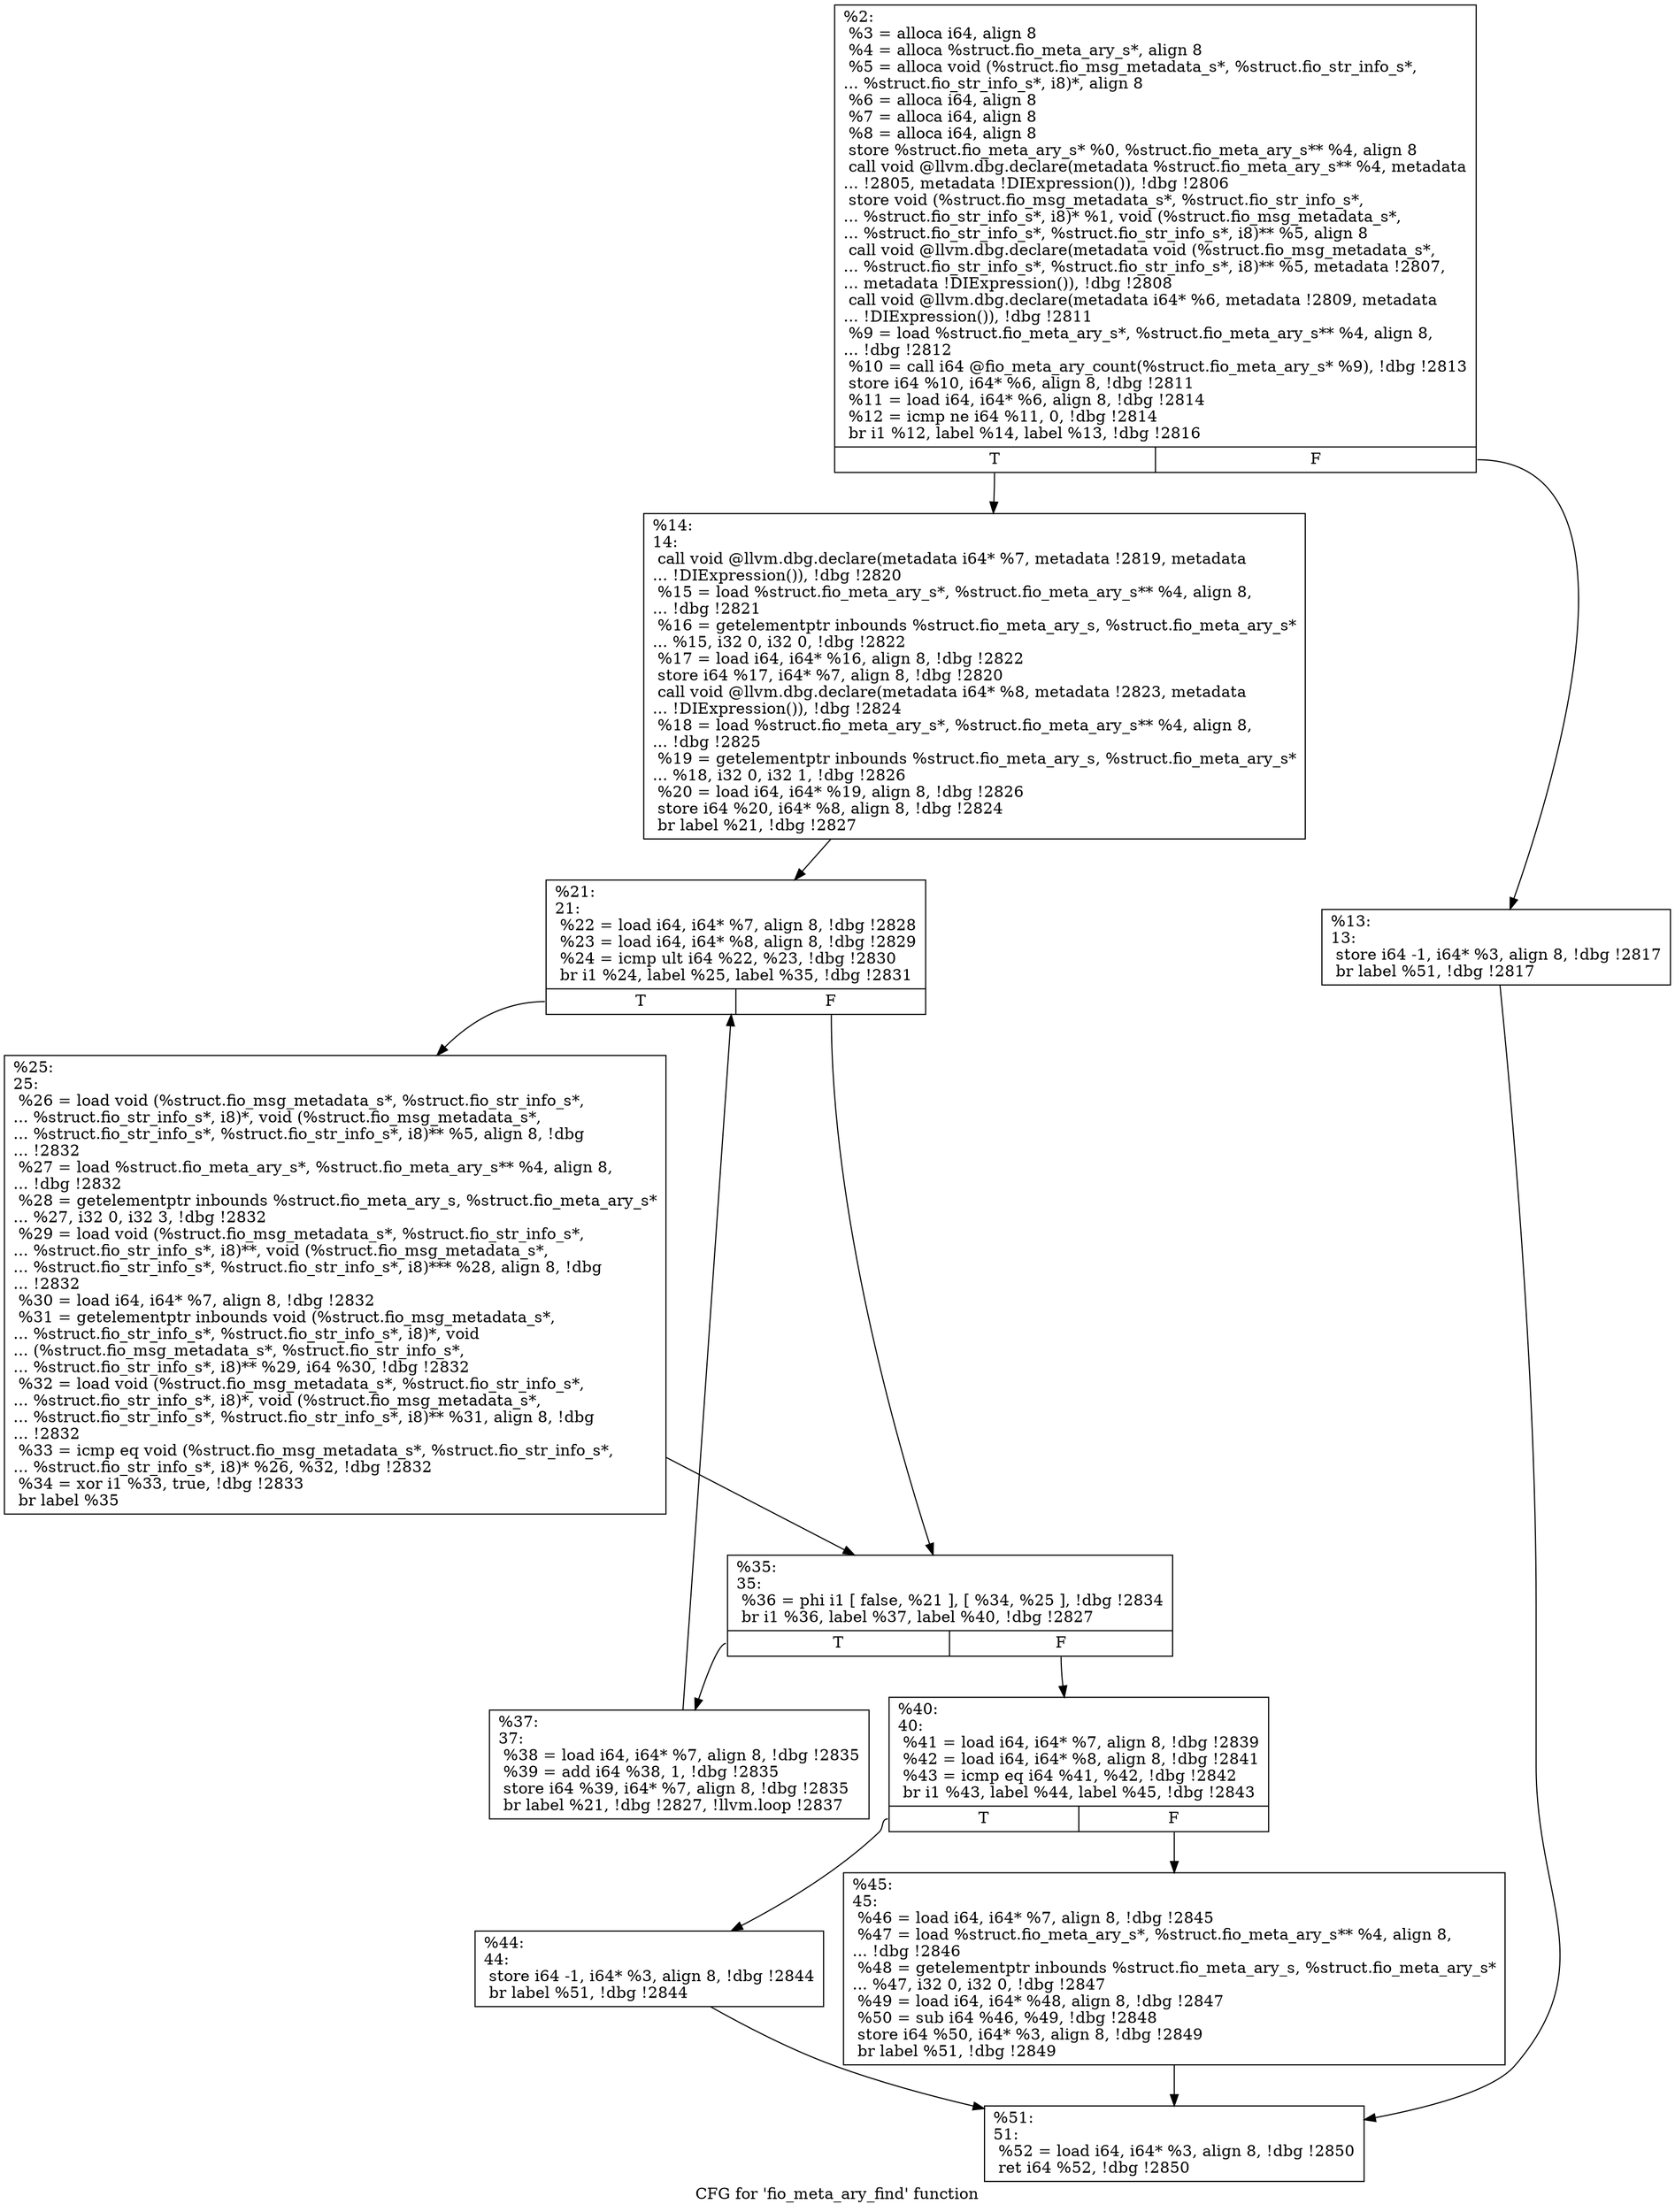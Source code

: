 digraph "CFG for 'fio_meta_ary_find' function" {
	label="CFG for 'fio_meta_ary_find' function";

	Node0x5568517f9dc0 [shape=record,label="{%2:\l  %3 = alloca i64, align 8\l  %4 = alloca %struct.fio_meta_ary_s*, align 8\l  %5 = alloca void (%struct.fio_msg_metadata_s*, %struct.fio_str_info_s*,\l... %struct.fio_str_info_s*, i8)*, align 8\l  %6 = alloca i64, align 8\l  %7 = alloca i64, align 8\l  %8 = alloca i64, align 8\l  store %struct.fio_meta_ary_s* %0, %struct.fio_meta_ary_s** %4, align 8\l  call void @llvm.dbg.declare(metadata %struct.fio_meta_ary_s** %4, metadata\l... !2805, metadata !DIExpression()), !dbg !2806\l  store void (%struct.fio_msg_metadata_s*, %struct.fio_str_info_s*,\l... %struct.fio_str_info_s*, i8)* %1, void (%struct.fio_msg_metadata_s*,\l... %struct.fio_str_info_s*, %struct.fio_str_info_s*, i8)** %5, align 8\l  call void @llvm.dbg.declare(metadata void (%struct.fio_msg_metadata_s*,\l... %struct.fio_str_info_s*, %struct.fio_str_info_s*, i8)** %5, metadata !2807,\l... metadata !DIExpression()), !dbg !2808\l  call void @llvm.dbg.declare(metadata i64* %6, metadata !2809, metadata\l... !DIExpression()), !dbg !2811\l  %9 = load %struct.fio_meta_ary_s*, %struct.fio_meta_ary_s** %4, align 8,\l... !dbg !2812\l  %10 = call i64 @fio_meta_ary_count(%struct.fio_meta_ary_s* %9), !dbg !2813\l  store i64 %10, i64* %6, align 8, !dbg !2811\l  %11 = load i64, i64* %6, align 8, !dbg !2814\l  %12 = icmp ne i64 %11, 0, !dbg !2814\l  br i1 %12, label %14, label %13, !dbg !2816\l|{<s0>T|<s1>F}}"];
	Node0x5568517f9dc0:s0 -> Node0x5568517fdd50;
	Node0x5568517f9dc0:s1 -> Node0x5568517fb830;
	Node0x5568517fb830 [shape=record,label="{%13:\l13:                                               \l  store i64 -1, i64* %3, align 8, !dbg !2817\l  br label %51, !dbg !2817\l}"];
	Node0x5568517fb830 -> Node0x5568517fdfd0;
	Node0x5568517fdd50 [shape=record,label="{%14:\l14:                                               \l  call void @llvm.dbg.declare(metadata i64* %7, metadata !2819, metadata\l... !DIExpression()), !dbg !2820\l  %15 = load %struct.fio_meta_ary_s*, %struct.fio_meta_ary_s** %4, align 8,\l... !dbg !2821\l  %16 = getelementptr inbounds %struct.fio_meta_ary_s, %struct.fio_meta_ary_s*\l... %15, i32 0, i32 0, !dbg !2822\l  %17 = load i64, i64* %16, align 8, !dbg !2822\l  store i64 %17, i64* %7, align 8, !dbg !2820\l  call void @llvm.dbg.declare(metadata i64* %8, metadata !2823, metadata\l... !DIExpression()), !dbg !2824\l  %18 = load %struct.fio_meta_ary_s*, %struct.fio_meta_ary_s** %4, align 8,\l... !dbg !2825\l  %19 = getelementptr inbounds %struct.fio_meta_ary_s, %struct.fio_meta_ary_s*\l... %18, i32 0, i32 1, !dbg !2826\l  %20 = load i64, i64* %19, align 8, !dbg !2826\l  store i64 %20, i64* %8, align 8, !dbg !2824\l  br label %21, !dbg !2827\l}"];
	Node0x5568517fdd50 -> Node0x5568517fdda0;
	Node0x5568517fdda0 [shape=record,label="{%21:\l21:                                               \l  %22 = load i64, i64* %7, align 8, !dbg !2828\l  %23 = load i64, i64* %8, align 8, !dbg !2829\l  %24 = icmp ult i64 %22, %23, !dbg !2830\l  br i1 %24, label %25, label %35, !dbg !2831\l|{<s0>T|<s1>F}}"];
	Node0x5568517fdda0:s0 -> Node0x5568517fddf0;
	Node0x5568517fdda0:s1 -> Node0x5568517fde40;
	Node0x5568517fddf0 [shape=record,label="{%25:\l25:                                               \l  %26 = load void (%struct.fio_msg_metadata_s*, %struct.fio_str_info_s*,\l... %struct.fio_str_info_s*, i8)*, void (%struct.fio_msg_metadata_s*,\l... %struct.fio_str_info_s*, %struct.fio_str_info_s*, i8)** %5, align 8, !dbg\l... !2832\l  %27 = load %struct.fio_meta_ary_s*, %struct.fio_meta_ary_s** %4, align 8,\l... !dbg !2832\l  %28 = getelementptr inbounds %struct.fio_meta_ary_s, %struct.fio_meta_ary_s*\l... %27, i32 0, i32 3, !dbg !2832\l  %29 = load void (%struct.fio_msg_metadata_s*, %struct.fio_str_info_s*,\l... %struct.fio_str_info_s*, i8)**, void (%struct.fio_msg_metadata_s*,\l... %struct.fio_str_info_s*, %struct.fio_str_info_s*, i8)*** %28, align 8, !dbg\l... !2832\l  %30 = load i64, i64* %7, align 8, !dbg !2832\l  %31 = getelementptr inbounds void (%struct.fio_msg_metadata_s*,\l... %struct.fio_str_info_s*, %struct.fio_str_info_s*, i8)*, void\l... (%struct.fio_msg_metadata_s*, %struct.fio_str_info_s*,\l... %struct.fio_str_info_s*, i8)** %29, i64 %30, !dbg !2832\l  %32 = load void (%struct.fio_msg_metadata_s*, %struct.fio_str_info_s*,\l... %struct.fio_str_info_s*, i8)*, void (%struct.fio_msg_metadata_s*,\l... %struct.fio_str_info_s*, %struct.fio_str_info_s*, i8)** %31, align 8, !dbg\l... !2832\l  %33 = icmp eq void (%struct.fio_msg_metadata_s*, %struct.fio_str_info_s*,\l... %struct.fio_str_info_s*, i8)* %26, %32, !dbg !2832\l  %34 = xor i1 %33, true, !dbg !2833\l  br label %35\l}"];
	Node0x5568517fddf0 -> Node0x5568517fde40;
	Node0x5568517fde40 [shape=record,label="{%35:\l35:                                               \l  %36 = phi i1 [ false, %21 ], [ %34, %25 ], !dbg !2834\l  br i1 %36, label %37, label %40, !dbg !2827\l|{<s0>T|<s1>F}}"];
	Node0x5568517fde40:s0 -> Node0x5568517fde90;
	Node0x5568517fde40:s1 -> Node0x5568517fdee0;
	Node0x5568517fde90 [shape=record,label="{%37:\l37:                                               \l  %38 = load i64, i64* %7, align 8, !dbg !2835\l  %39 = add i64 %38, 1, !dbg !2835\l  store i64 %39, i64* %7, align 8, !dbg !2835\l  br label %21, !dbg !2827, !llvm.loop !2837\l}"];
	Node0x5568517fde90 -> Node0x5568517fdda0;
	Node0x5568517fdee0 [shape=record,label="{%40:\l40:                                               \l  %41 = load i64, i64* %7, align 8, !dbg !2839\l  %42 = load i64, i64* %8, align 8, !dbg !2841\l  %43 = icmp eq i64 %41, %42, !dbg !2842\l  br i1 %43, label %44, label %45, !dbg !2843\l|{<s0>T|<s1>F}}"];
	Node0x5568517fdee0:s0 -> Node0x5568517fdf30;
	Node0x5568517fdee0:s1 -> Node0x5568517fdf80;
	Node0x5568517fdf30 [shape=record,label="{%44:\l44:                                               \l  store i64 -1, i64* %3, align 8, !dbg !2844\l  br label %51, !dbg !2844\l}"];
	Node0x5568517fdf30 -> Node0x5568517fdfd0;
	Node0x5568517fdf80 [shape=record,label="{%45:\l45:                                               \l  %46 = load i64, i64* %7, align 8, !dbg !2845\l  %47 = load %struct.fio_meta_ary_s*, %struct.fio_meta_ary_s** %4, align 8,\l... !dbg !2846\l  %48 = getelementptr inbounds %struct.fio_meta_ary_s, %struct.fio_meta_ary_s*\l... %47, i32 0, i32 0, !dbg !2847\l  %49 = load i64, i64* %48, align 8, !dbg !2847\l  %50 = sub i64 %46, %49, !dbg !2848\l  store i64 %50, i64* %3, align 8, !dbg !2849\l  br label %51, !dbg !2849\l}"];
	Node0x5568517fdf80 -> Node0x5568517fdfd0;
	Node0x5568517fdfd0 [shape=record,label="{%51:\l51:                                               \l  %52 = load i64, i64* %3, align 8, !dbg !2850\l  ret i64 %52, !dbg !2850\l}"];
}
